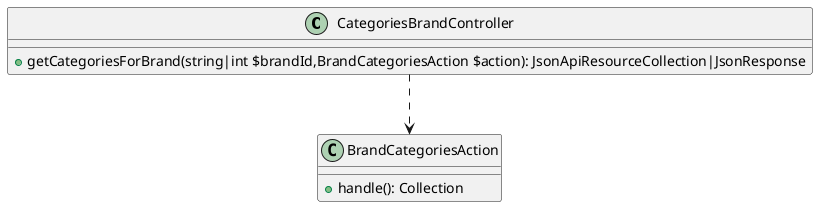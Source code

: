 @startuml
class CategoriesBrandController {
    + getCategoriesForBrand(string|int $brandId,BrandCategoriesAction $action): JsonApiResourceCollection|JsonResponse
}

class BrandCategoriesAction {
    + handle(): Collection
}

CategoriesBrandController ..> BrandCategoriesAction
@enduml